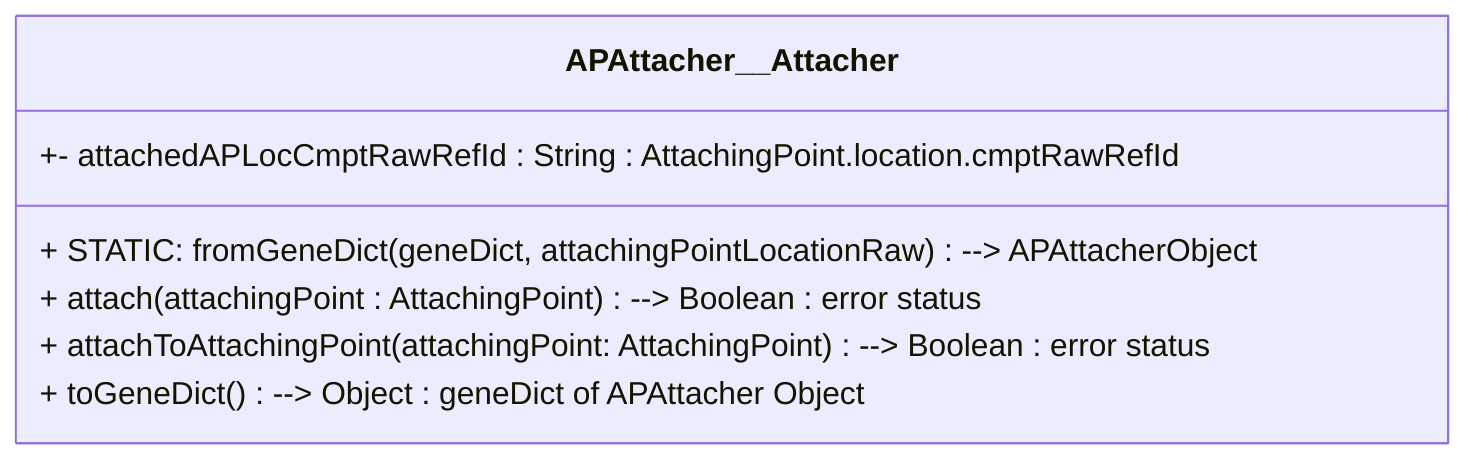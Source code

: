 classDiagram
class APAttacher__Attacher{
   +- attachedAPLocCmptRawRefId : String : AttachingPoint.location.cmptRawRefId
   
   + STATIC: fromGeneDict (geneDict, attachingPointLocationRaw) --> APAttacherObject

   + attach (attachingPoint : AttachingPoint) --> Boolean : error status

   + attachToAttachingPoint (attachingPoint: AttachingPoint) --> Boolean : error status

   + toGeneDict () --> Object : geneDict of APAttacher Object
}